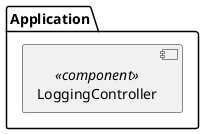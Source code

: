@startuml
package "Application" {
  [LoggingController] <<component>> as WebTier
  ' No separate Service/DataAccess component as logic is internal
}
@enduml

